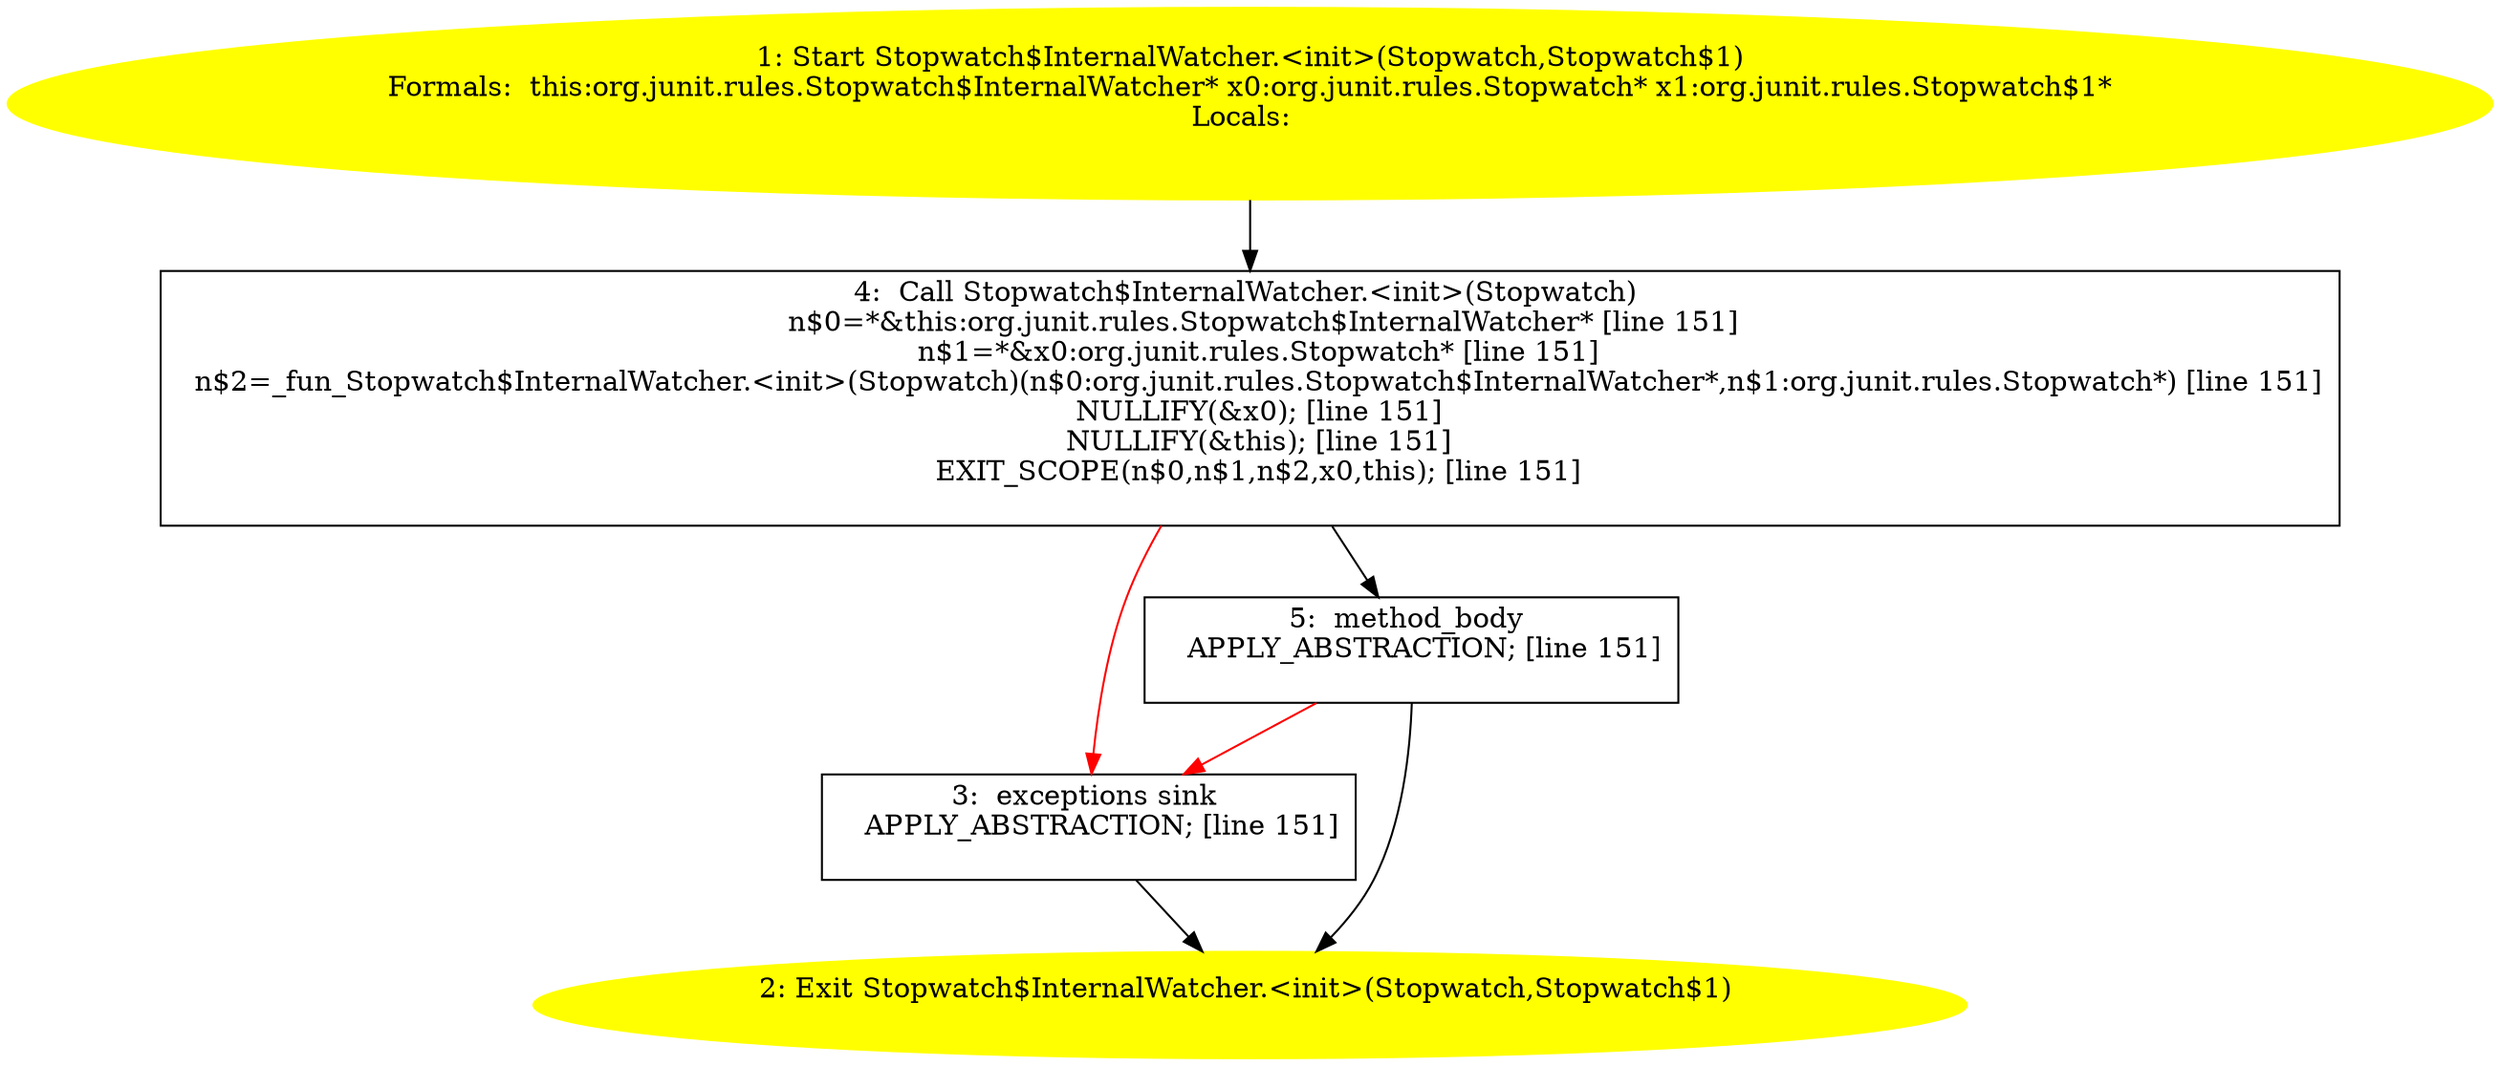 /* @generated */
digraph cfg {
"org.junit.rules.Stopwatch$InternalWatcher.<init>(org.junit.rules.Stopwatch,org.junit.rules.Stopwatch.e5318bdc02004722d780701d8b86f236_1" [label="1: Start Stopwatch$InternalWatcher.<init>(Stopwatch,Stopwatch$1)\nFormals:  this:org.junit.rules.Stopwatch$InternalWatcher* x0:org.junit.rules.Stopwatch* x1:org.junit.rules.Stopwatch$1*\nLocals:  \n  " color=yellow style=filled]
	

	 "org.junit.rules.Stopwatch$InternalWatcher.<init>(org.junit.rules.Stopwatch,org.junit.rules.Stopwatch.e5318bdc02004722d780701d8b86f236_1" -> "org.junit.rules.Stopwatch$InternalWatcher.<init>(org.junit.rules.Stopwatch,org.junit.rules.Stopwatch.e5318bdc02004722d780701d8b86f236_4" ;
"org.junit.rules.Stopwatch$InternalWatcher.<init>(org.junit.rules.Stopwatch,org.junit.rules.Stopwatch.e5318bdc02004722d780701d8b86f236_2" [label="2: Exit Stopwatch$InternalWatcher.<init>(Stopwatch,Stopwatch$1) \n  " color=yellow style=filled]
	

"org.junit.rules.Stopwatch$InternalWatcher.<init>(org.junit.rules.Stopwatch,org.junit.rules.Stopwatch.e5318bdc02004722d780701d8b86f236_3" [label="3:  exceptions sink \n   APPLY_ABSTRACTION; [line 151]\n " shape="box"]
	

	 "org.junit.rules.Stopwatch$InternalWatcher.<init>(org.junit.rules.Stopwatch,org.junit.rules.Stopwatch.e5318bdc02004722d780701d8b86f236_3" -> "org.junit.rules.Stopwatch$InternalWatcher.<init>(org.junit.rules.Stopwatch,org.junit.rules.Stopwatch.e5318bdc02004722d780701d8b86f236_2" ;
"org.junit.rules.Stopwatch$InternalWatcher.<init>(org.junit.rules.Stopwatch,org.junit.rules.Stopwatch.e5318bdc02004722d780701d8b86f236_4" [label="4:  Call Stopwatch$InternalWatcher.<init>(Stopwatch) \n   n$0=*&this:org.junit.rules.Stopwatch$InternalWatcher* [line 151]\n  n$1=*&x0:org.junit.rules.Stopwatch* [line 151]\n  n$2=_fun_Stopwatch$InternalWatcher.<init>(Stopwatch)(n$0:org.junit.rules.Stopwatch$InternalWatcher*,n$1:org.junit.rules.Stopwatch*) [line 151]\n  NULLIFY(&x0); [line 151]\n  NULLIFY(&this); [line 151]\n  EXIT_SCOPE(n$0,n$1,n$2,x0,this); [line 151]\n " shape="box"]
	

	 "org.junit.rules.Stopwatch$InternalWatcher.<init>(org.junit.rules.Stopwatch,org.junit.rules.Stopwatch.e5318bdc02004722d780701d8b86f236_4" -> "org.junit.rules.Stopwatch$InternalWatcher.<init>(org.junit.rules.Stopwatch,org.junit.rules.Stopwatch.e5318bdc02004722d780701d8b86f236_5" ;
	 "org.junit.rules.Stopwatch$InternalWatcher.<init>(org.junit.rules.Stopwatch,org.junit.rules.Stopwatch.e5318bdc02004722d780701d8b86f236_4" -> "org.junit.rules.Stopwatch$InternalWatcher.<init>(org.junit.rules.Stopwatch,org.junit.rules.Stopwatch.e5318bdc02004722d780701d8b86f236_3" [color="red" ];
"org.junit.rules.Stopwatch$InternalWatcher.<init>(org.junit.rules.Stopwatch,org.junit.rules.Stopwatch.e5318bdc02004722d780701d8b86f236_5" [label="5:  method_body \n   APPLY_ABSTRACTION; [line 151]\n " shape="box"]
	

	 "org.junit.rules.Stopwatch$InternalWatcher.<init>(org.junit.rules.Stopwatch,org.junit.rules.Stopwatch.e5318bdc02004722d780701d8b86f236_5" -> "org.junit.rules.Stopwatch$InternalWatcher.<init>(org.junit.rules.Stopwatch,org.junit.rules.Stopwatch.e5318bdc02004722d780701d8b86f236_2" ;
	 "org.junit.rules.Stopwatch$InternalWatcher.<init>(org.junit.rules.Stopwatch,org.junit.rules.Stopwatch.e5318bdc02004722d780701d8b86f236_5" -> "org.junit.rules.Stopwatch$InternalWatcher.<init>(org.junit.rules.Stopwatch,org.junit.rules.Stopwatch.e5318bdc02004722d780701d8b86f236_3" [color="red" ];
}
